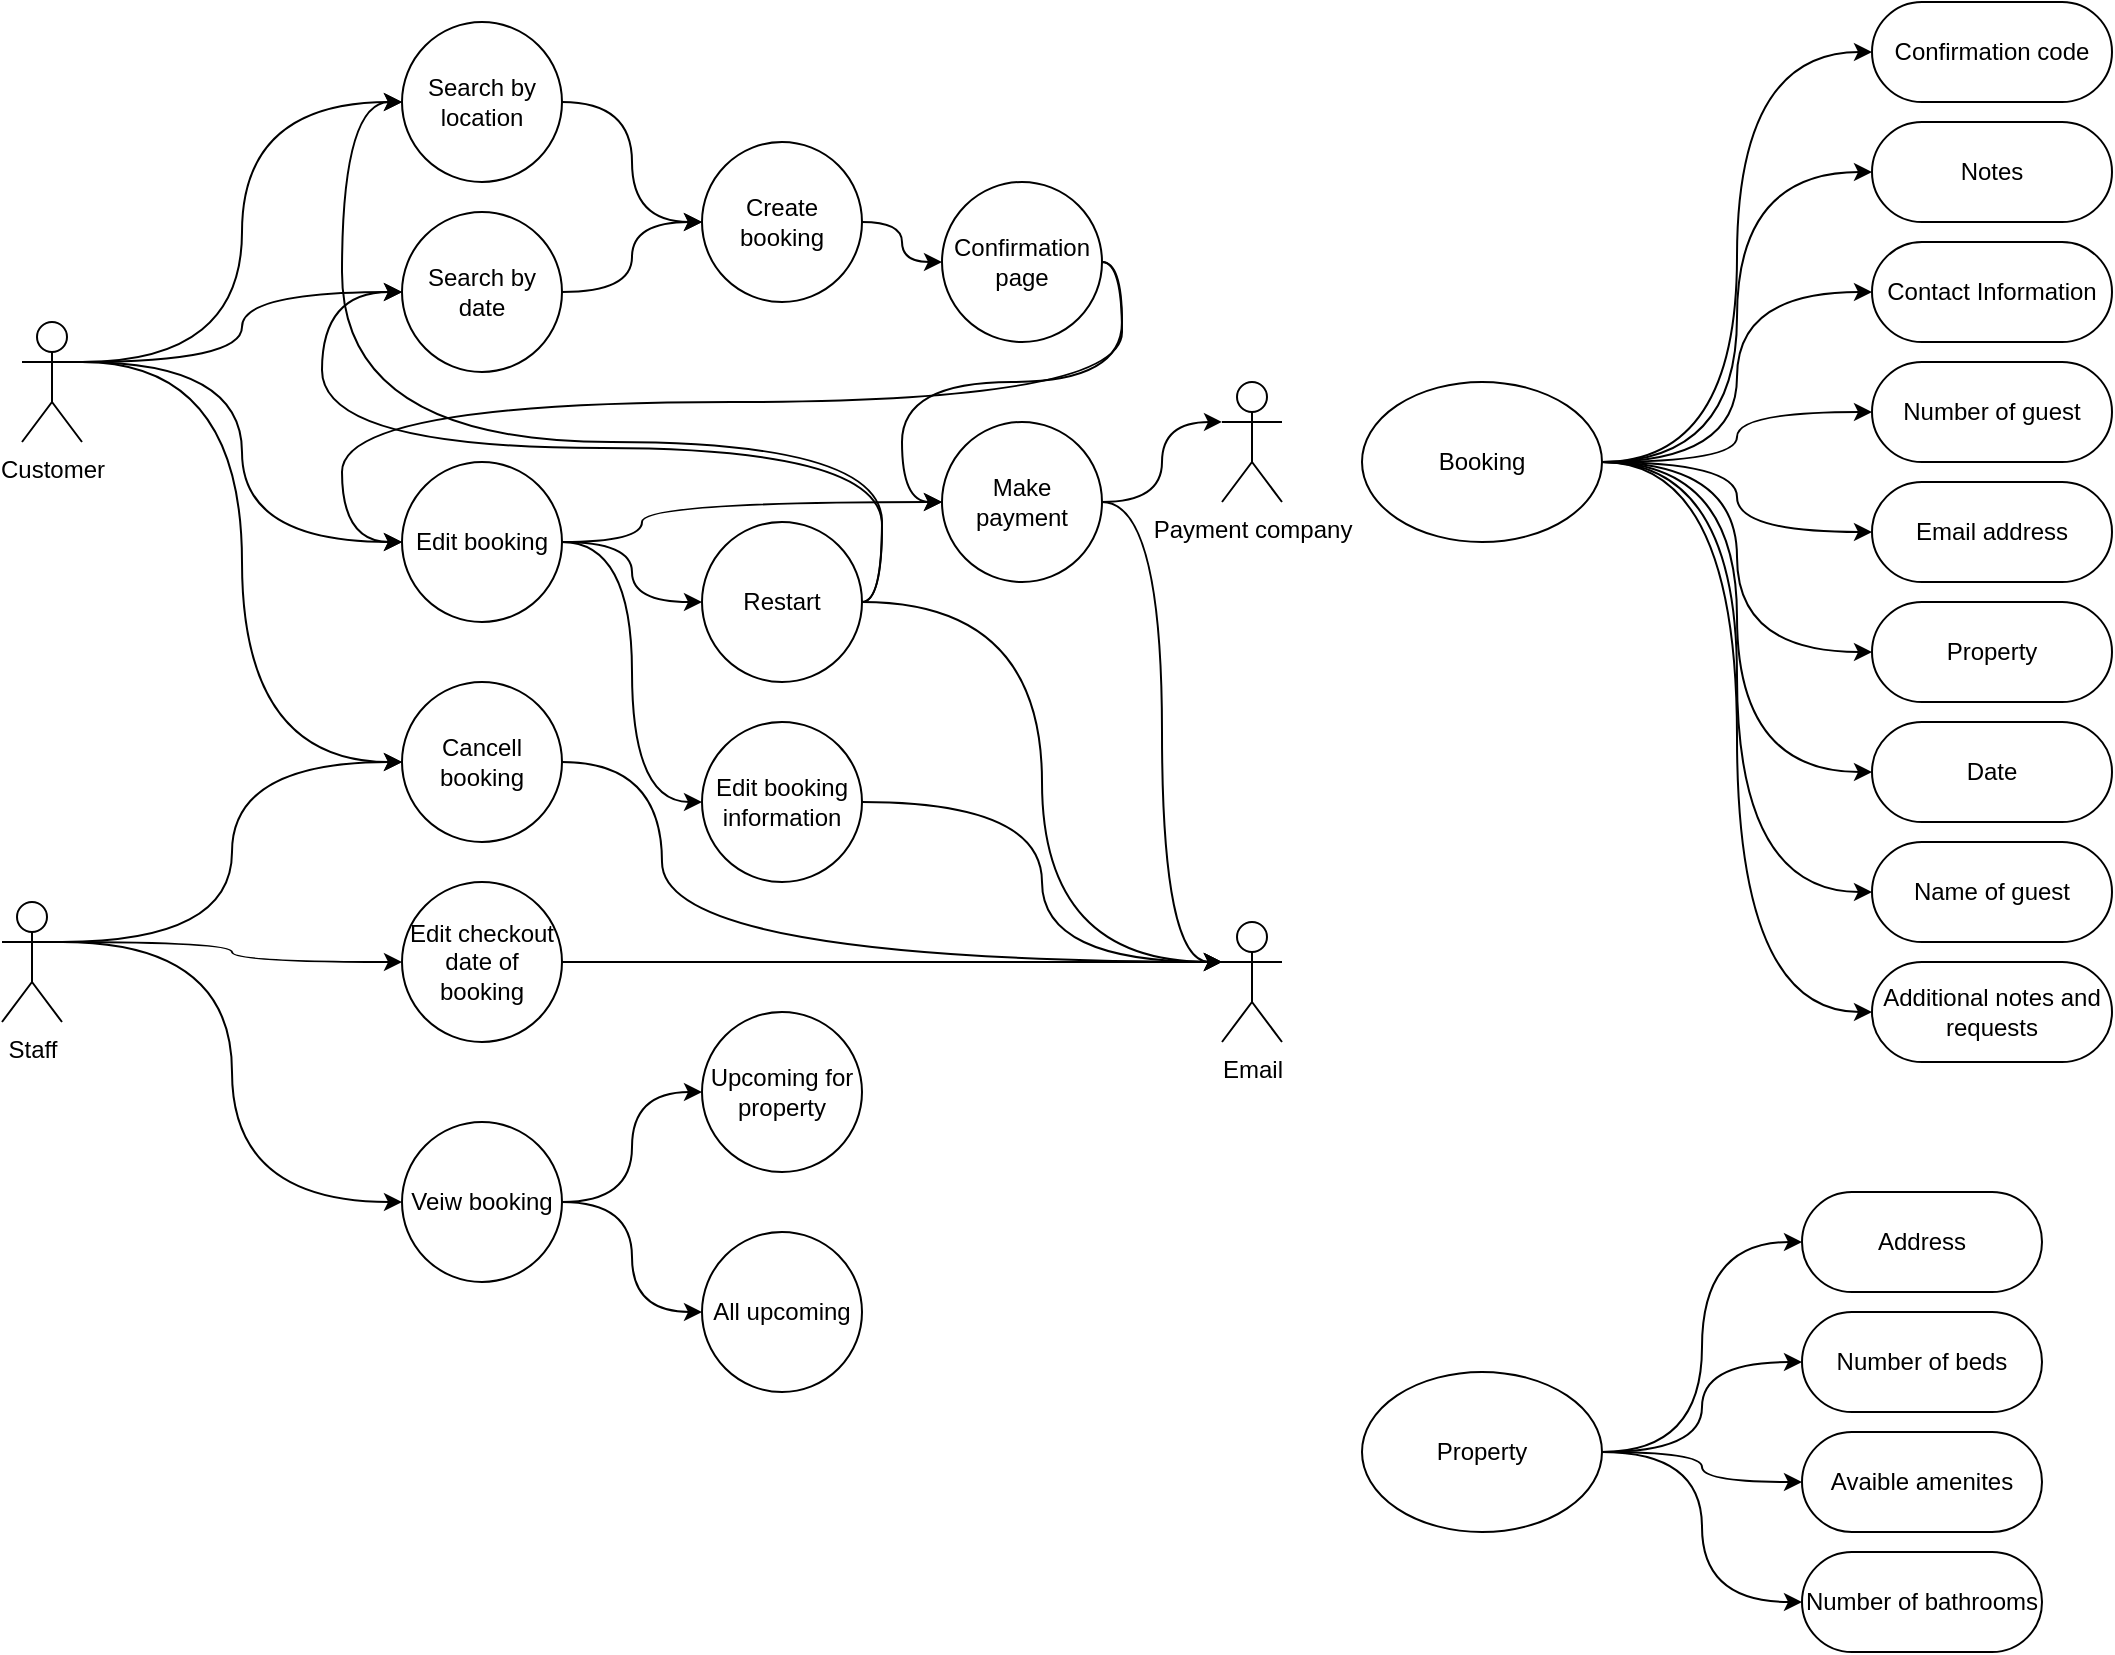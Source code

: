 <mxfile version="20.8.16" type="device"><diagram name="Page-1" id="M-96qItEpiU__BNpDsYF"><mxGraphModel dx="1318" dy="1408" grid="1" gridSize="10" guides="1" tooltips="1" connect="1" arrows="1" fold="1" page="1" pageScale="1" pageWidth="1200" pageHeight="1600" math="0" shadow="0"><root><mxCell id="0"/><mxCell id="1" parent="0"/><mxCell id="mwZ4lV6hPWi4Tp0fcZ_h-1" value="Customer" style="shape=umlActor;verticalLabelPosition=bottom;verticalAlign=top;html=1;outlineConnect=0;" parent="1" vertex="1"><mxGeometry x="100" y="220" width="30" height="60" as="geometry"/></mxCell><mxCell id="mwZ4lV6hPWi4Tp0fcZ_h-2" value="Staff" style="shape=umlActor;verticalLabelPosition=bottom;verticalAlign=top;html=1;outlineConnect=0;" parent="1" vertex="1"><mxGeometry x="90" y="510" width="30" height="60" as="geometry"/></mxCell><mxCell id="mwZ4lV6hPWi4Tp0fcZ_h-3" value="Property" style="ellipse;whiteSpace=wrap;html=1;" parent="1" vertex="1"><mxGeometry x="770" y="745" width="120" height="80" as="geometry"/></mxCell><mxCell id="mwZ4lV6hPWi4Tp0fcZ_h-5" value="Address" style="rounded=1;whiteSpace=wrap;html=1;arcSize=50;" parent="1" vertex="1"><mxGeometry x="990" y="655" width="120" height="50" as="geometry"/></mxCell><mxCell id="mwZ4lV6hPWi4Tp0fcZ_h-6" value="Avaible amenites" style="rounded=1;whiteSpace=wrap;html=1;arcSize=50;" parent="1" vertex="1"><mxGeometry x="990" y="775" width="120" height="50" as="geometry"/></mxCell><mxCell id="mwZ4lV6hPWi4Tp0fcZ_h-7" value="Number of beds" style="rounded=1;whiteSpace=wrap;html=1;arcSize=50;" parent="1" vertex="1"><mxGeometry x="990" y="715" width="120" height="50" as="geometry"/></mxCell><mxCell id="mwZ4lV6hPWi4Tp0fcZ_h-8" value="Number of bathrooms" style="rounded=1;whiteSpace=wrap;html=1;arcSize=50;" parent="1" vertex="1"><mxGeometry x="990" y="835" width="120" height="50" as="geometry"/></mxCell><mxCell id="mwZ4lV6hPWi4Tp0fcZ_h-9" value="Booking" style="ellipse;whiteSpace=wrap;html=1;" parent="1" vertex="1"><mxGeometry x="770" y="250" width="120" height="80" as="geometry"/></mxCell><mxCell id="mwZ4lV6hPWi4Tp0fcZ_h-10" value="Number of guest" style="rounded=1;whiteSpace=wrap;html=1;arcSize=50;" parent="1" vertex="1"><mxGeometry x="1025" y="240" width="120" height="50" as="geometry"/></mxCell><mxCell id="mwZ4lV6hPWi4Tp0fcZ_h-11" value="Name of guest" style="rounded=1;whiteSpace=wrap;html=1;arcSize=50;" parent="1" vertex="1"><mxGeometry x="1025" y="480" width="120" height="50" as="geometry"/></mxCell><mxCell id="mwZ4lV6hPWi4Tp0fcZ_h-12" value="Property" style="rounded=1;whiteSpace=wrap;html=1;arcSize=50;" parent="1" vertex="1"><mxGeometry x="1025" y="360" width="120" height="50" as="geometry"/></mxCell><mxCell id="mwZ4lV6hPWi4Tp0fcZ_h-13" value="Contact Information" style="rounded=1;whiteSpace=wrap;html=1;arcSize=50;" parent="1" vertex="1"><mxGeometry x="1025" y="180" width="120" height="50" as="geometry"/></mxCell><mxCell id="mwZ4lV6hPWi4Tp0fcZ_h-14" value="Date" style="rounded=1;whiteSpace=wrap;html=1;arcSize=50;" parent="1" vertex="1"><mxGeometry x="1025" y="420" width="120" height="50" as="geometry"/></mxCell><mxCell id="mwZ4lV6hPWi4Tp0fcZ_h-15" value="Email address" style="rounded=1;whiteSpace=wrap;html=1;arcSize=50;" parent="1" vertex="1"><mxGeometry x="1025" y="300" width="120" height="50" as="geometry"/></mxCell><mxCell id="mwZ4lV6hPWi4Tp0fcZ_h-16" value="" style="endArrow=classic;html=1;rounded=0;exitX=1;exitY=0.5;exitDx=0;exitDy=0;entryX=0;entryY=0.5;entryDx=0;entryDy=0;edgeStyle=orthogonalEdgeStyle;elbow=vertical;curved=1;" parent="1" source="mwZ4lV6hPWi4Tp0fcZ_h-9" target="mwZ4lV6hPWi4Tp0fcZ_h-13" edge="1"><mxGeometry width="50" height="50" relative="1" as="geometry"><mxPoint x="915" y="120" as="sourcePoint"/><mxPoint x="965" y="70" as="targetPoint"/></mxGeometry></mxCell><mxCell id="mwZ4lV6hPWi4Tp0fcZ_h-17" value="" style="endArrow=classic;html=1;rounded=0;entryX=0;entryY=0.5;entryDx=0;entryDy=0;exitX=1;exitY=0.5;exitDx=0;exitDy=0;edgeStyle=orthogonalEdgeStyle;elbow=vertical;curved=1;" parent="1" source="mwZ4lV6hPWi4Tp0fcZ_h-9" target="mwZ4lV6hPWi4Tp0fcZ_h-11" edge="1"><mxGeometry width="50" height="50" relative="1" as="geometry"><mxPoint x="915" y="120" as="sourcePoint"/><mxPoint x="965" y="70" as="targetPoint"/></mxGeometry></mxCell><mxCell id="mwZ4lV6hPWi4Tp0fcZ_h-18" value="" style="endArrow=classic;html=1;rounded=0;exitX=1;exitY=0.5;exitDx=0;exitDy=0;entryX=0;entryY=0.5;entryDx=0;entryDy=0;edgeStyle=orthogonalEdgeStyle;elbow=vertical;curved=1;" parent="1" source="mwZ4lV6hPWi4Tp0fcZ_h-9" target="mwZ4lV6hPWi4Tp0fcZ_h-14" edge="1"><mxGeometry width="50" height="50" relative="1" as="geometry"><mxPoint x="915" y="120" as="sourcePoint"/><mxPoint x="965" y="70" as="targetPoint"/></mxGeometry></mxCell><mxCell id="mwZ4lV6hPWi4Tp0fcZ_h-19" value="" style="endArrow=classic;html=1;rounded=0;entryX=0;entryY=0.5;entryDx=0;entryDy=0;exitX=1;exitY=0.5;exitDx=0;exitDy=0;edgeStyle=orthogonalEdgeStyle;elbow=vertical;curved=1;" parent="1" source="mwZ4lV6hPWi4Tp0fcZ_h-9" target="mwZ4lV6hPWi4Tp0fcZ_h-12" edge="1"><mxGeometry width="50" height="50" relative="1" as="geometry"><mxPoint x="915" y="120" as="sourcePoint"/><mxPoint x="965" y="70" as="targetPoint"/></mxGeometry></mxCell><mxCell id="mwZ4lV6hPWi4Tp0fcZ_h-20" value="" style="endArrow=classic;html=1;rounded=0;exitX=1;exitY=0.5;exitDx=0;exitDy=0;entryX=0;entryY=0.5;entryDx=0;entryDy=0;edgeStyle=orthogonalEdgeStyle;elbow=vertical;curved=1;" parent="1" source="mwZ4lV6hPWi4Tp0fcZ_h-9" target="mwZ4lV6hPWi4Tp0fcZ_h-10" edge="1"><mxGeometry width="50" height="50" relative="1" as="geometry"><mxPoint x="915" y="120" as="sourcePoint"/><mxPoint x="965" y="70" as="targetPoint"/></mxGeometry></mxCell><mxCell id="mwZ4lV6hPWi4Tp0fcZ_h-21" value="" style="endArrow=classic;html=1;rounded=0;exitX=1;exitY=0.5;exitDx=0;exitDy=0;entryX=0;entryY=0.5;entryDx=0;entryDy=0;edgeStyle=orthogonalEdgeStyle;elbow=vertical;curved=1;" parent="1" source="mwZ4lV6hPWi4Tp0fcZ_h-9" target="mwZ4lV6hPWi4Tp0fcZ_h-15" edge="1"><mxGeometry width="50" height="50" relative="1" as="geometry"><mxPoint x="915" y="120" as="sourcePoint"/><mxPoint x="965" y="70" as="targetPoint"/></mxGeometry></mxCell><mxCell id="mwZ4lV6hPWi4Tp0fcZ_h-22" value="" style="endArrow=classic;html=1;rounded=0;exitX=1;exitY=0.5;exitDx=0;exitDy=0;entryX=0;entryY=0.5;entryDx=0;entryDy=0;edgeStyle=orthogonalEdgeStyle;elbow=vertical;curved=1;" parent="1" source="mwZ4lV6hPWi4Tp0fcZ_h-3" target="mwZ4lV6hPWi4Tp0fcZ_h-7" edge="1"><mxGeometry width="50" height="50" relative="1" as="geometry"><mxPoint x="495" y="945" as="sourcePoint"/><mxPoint x="695" y="780" as="targetPoint"/></mxGeometry></mxCell><mxCell id="mwZ4lV6hPWi4Tp0fcZ_h-23" value="" style="endArrow=classic;html=1;rounded=0;exitX=1;exitY=0.5;exitDx=0;exitDy=0;entryX=0;entryY=0.5;entryDx=0;entryDy=0;edgeStyle=orthogonalEdgeStyle;elbow=vertical;curved=1;" parent="1" source="mwZ4lV6hPWi4Tp0fcZ_h-3" target="mwZ4lV6hPWi4Tp0fcZ_h-8" edge="1"><mxGeometry width="50" height="50" relative="1" as="geometry"><mxPoint x="490" y="1060" as="sourcePoint"/><mxPoint x="690" y="895" as="targetPoint"/></mxGeometry></mxCell><mxCell id="mwZ4lV6hPWi4Tp0fcZ_h-24" value="" style="endArrow=classic;html=1;rounded=0;exitX=1;exitY=0.5;exitDx=0;exitDy=0;entryX=0;entryY=0.5;entryDx=0;entryDy=0;edgeStyle=orthogonalEdgeStyle;elbow=vertical;curved=1;" parent="1" source="mwZ4lV6hPWi4Tp0fcZ_h-3" target="mwZ4lV6hPWi4Tp0fcZ_h-6" edge="1"><mxGeometry width="50" height="50" relative="1" as="geometry"><mxPoint x="490" y="1060" as="sourcePoint"/><mxPoint x="690" y="895" as="targetPoint"/></mxGeometry></mxCell><mxCell id="mwZ4lV6hPWi4Tp0fcZ_h-25" value="" style="endArrow=classic;html=1;rounded=0;exitX=1;exitY=0.5;exitDx=0;exitDy=0;entryX=0;entryY=0.5;entryDx=0;entryDy=0;edgeStyle=orthogonalEdgeStyle;elbow=vertical;curved=1;" parent="1" source="mwZ4lV6hPWi4Tp0fcZ_h-3" target="mwZ4lV6hPWi4Tp0fcZ_h-5" edge="1"><mxGeometry width="50" height="50" relative="1" as="geometry"><mxPoint x="490" y="1060" as="sourcePoint"/><mxPoint x="690" y="895" as="targetPoint"/></mxGeometry></mxCell><mxCell id="mwZ4lV6hPWi4Tp0fcZ_h-26" value="Confirmation code" style="rounded=1;whiteSpace=wrap;html=1;arcSize=50;" parent="1" vertex="1"><mxGeometry x="1025" y="60" width="120" height="50" as="geometry"/></mxCell><mxCell id="mwZ4lV6hPWi4Tp0fcZ_h-27" value="Notes" style="rounded=1;whiteSpace=wrap;html=1;arcSize=50;" parent="1" vertex="1"><mxGeometry x="1025" y="120" width="120" height="50" as="geometry"/></mxCell><mxCell id="mwZ4lV6hPWi4Tp0fcZ_h-28" value="" style="endArrow=classic;html=1;rounded=0;exitX=1;exitY=0.5;exitDx=0;exitDy=0;entryX=0;entryY=0.5;entryDx=0;entryDy=0;edgeStyle=orthogonalEdgeStyle;curved=1;" parent="1" source="mwZ4lV6hPWi4Tp0fcZ_h-9" target="mwZ4lV6hPWi4Tp0fcZ_h-27" edge="1"><mxGeometry width="50" height="50" relative="1" as="geometry"><mxPoint x="715" y="275" as="sourcePoint"/><mxPoint x="915" y="110" as="targetPoint"/></mxGeometry></mxCell><mxCell id="mwZ4lV6hPWi4Tp0fcZ_h-29" value="" style="endArrow=classic;html=1;rounded=0;exitX=1;exitY=0.5;exitDx=0;exitDy=0;entryX=0;entryY=0.5;entryDx=0;entryDy=0;edgeStyle=orthogonalEdgeStyle;curved=1;" parent="1" source="mwZ4lV6hPWi4Tp0fcZ_h-9" target="mwZ4lV6hPWi4Tp0fcZ_h-26" edge="1"><mxGeometry width="50" height="50" relative="1" as="geometry"><mxPoint x="715" y="275" as="sourcePoint"/><mxPoint x="915" y="110" as="targetPoint"/></mxGeometry></mxCell><mxCell id="mwZ4lV6hPWi4Tp0fcZ_h-44" style="edgeStyle=orthogonalEdgeStyle;curved=1;rounded=0;orthogonalLoop=1;jettySize=auto;html=1;elbow=vertical;entryX=0;entryY=0.333;entryDx=0;entryDy=0;entryPerimeter=0;exitX=1;exitY=0.5;exitDx=0;exitDy=0;" parent="1" source="mwZ4lV6hPWi4Tp0fcZ_h-45" target="mwZ4lV6hPWi4Tp0fcZ_h-30" edge="1"><mxGeometry relative="1" as="geometry"><mxPoint x="510" y="740.0" as="targetPoint"/><mxPoint x="490" y="780" as="sourcePoint"/></mxGeometry></mxCell><mxCell id="mwZ4lV6hPWi4Tp0fcZ_h-30" value="Payment company" style="shape=umlActor;verticalLabelPosition=bottom;verticalAlign=top;html=1;outlineConnect=0;" parent="1" vertex="1"><mxGeometry x="700" y="250" width="30" height="60" as="geometry"/></mxCell><mxCell id="mwZ4lV6hPWi4Tp0fcZ_h-32" value="Create booking" style="ellipse;whiteSpace=wrap;html=1;aspect=fixed;" parent="1" vertex="1"><mxGeometry x="440" y="130" width="80" height="80" as="geometry"/></mxCell><mxCell id="mwZ4lV6hPWi4Tp0fcZ_h-33" value="Cancell booking" style="ellipse;whiteSpace=wrap;html=1;aspect=fixed;" parent="1" vertex="1"><mxGeometry x="290" y="400" width="80" height="80" as="geometry"/></mxCell><mxCell id="mwZ4lV6hPWi4Tp0fcZ_h-35" value="Edit booking" style="ellipse;whiteSpace=wrap;html=1;aspect=fixed;" parent="1" vertex="1"><mxGeometry x="290" y="290.0" width="80" height="80" as="geometry"/></mxCell><mxCell id="mwZ4lV6hPWi4Tp0fcZ_h-37" value="" style="endArrow=classic;html=1;rounded=0;entryX=0;entryY=0.5;entryDx=0;entryDy=0;edgeStyle=orthogonalEdgeStyle;curved=1;exitX=1;exitY=0.333;exitDx=0;exitDy=0;exitPerimeter=0;" parent="1" source="mwZ4lV6hPWi4Tp0fcZ_h-1" target="mwZ4lV6hPWi4Tp0fcZ_h-35" edge="1"><mxGeometry width="50" height="50" relative="1" as="geometry"><mxPoint x="140" y="280" as="sourcePoint"/><mxPoint x="600" y="360" as="targetPoint"/></mxGeometry></mxCell><mxCell id="mwZ4lV6hPWi4Tp0fcZ_h-38" value="" style="endArrow=classic;html=1;rounded=0;exitX=1;exitY=0.333;exitDx=0;exitDy=0;entryX=0;entryY=0.5;entryDx=0;entryDy=0;edgeStyle=orthogonalEdgeStyle;curved=1;exitPerimeter=0;" parent="1" source="mwZ4lV6hPWi4Tp0fcZ_h-1" target="mwZ4lV6hPWi4Tp0fcZ_h-48" edge="1"><mxGeometry width="50" height="50" relative="1" as="geometry"><mxPoint x="400" y="525" as="sourcePoint"/><mxPoint x="600" y="360" as="targetPoint"/></mxGeometry></mxCell><mxCell id="mwZ4lV6hPWi4Tp0fcZ_h-39" value="" style="endArrow=classic;html=1;rounded=0;exitX=1;exitY=0.333;exitDx=0;exitDy=0;entryX=0;entryY=0.5;entryDx=0;entryDy=0;edgeStyle=orthogonalEdgeStyle;curved=1;exitPerimeter=0;" parent="1" source="mwZ4lV6hPWi4Tp0fcZ_h-2" target="mwZ4lV6hPWi4Tp0fcZ_h-33" edge="1"><mxGeometry width="50" height="50" relative="1" as="geometry"><mxPoint x="400" y="525" as="sourcePoint"/><mxPoint x="600" y="360" as="targetPoint"/></mxGeometry></mxCell><mxCell id="mwZ4lV6hPWi4Tp0fcZ_h-40" value="" style="endArrow=classic;html=1;rounded=0;exitX=1;exitY=0.333;exitDx=0;exitDy=0;edgeStyle=orthogonalEdgeStyle;curved=1;entryX=0;entryY=0.5;entryDx=0;entryDy=0;exitPerimeter=0;" parent="1" source="mwZ4lV6hPWi4Tp0fcZ_h-1" target="mwZ4lV6hPWi4Tp0fcZ_h-33" edge="1"><mxGeometry width="50" height="50" relative="1" as="geometry"><mxPoint x="400" y="525" as="sourcePoint"/><mxPoint x="530" y="450" as="targetPoint"/></mxGeometry></mxCell><mxCell id="mwZ4lV6hPWi4Tp0fcZ_h-46" value="" style="endArrow=classic;html=1;rounded=0;exitX=1;exitY=0.5;exitDx=0;exitDy=0;entryX=0;entryY=0.5;entryDx=0;entryDy=0;edgeStyle=orthogonalEdgeStyle;curved=1;" parent="1" source="mwZ4lV6hPWi4Tp0fcZ_h-35" target="mwZ4lV6hPWi4Tp0fcZ_h-45" edge="1"><mxGeometry width="50" height="50" relative="1" as="geometry"><mxPoint x="400" y="525" as="sourcePoint"/><mxPoint x="600" y="360" as="targetPoint"/><Array as="points"><mxPoint x="410" y="330"/><mxPoint x="410" y="310"/></Array></mxGeometry></mxCell><mxCell id="mwZ4lV6hPWi4Tp0fcZ_h-47" value="Search by date" style="ellipse;whiteSpace=wrap;html=1;aspect=fixed;" parent="1" vertex="1"><mxGeometry x="290" y="165" width="80" height="80" as="geometry"/></mxCell><mxCell id="mwZ4lV6hPWi4Tp0fcZ_h-48" value="Search by location" style="ellipse;whiteSpace=wrap;html=1;aspect=fixed;" parent="1" vertex="1"><mxGeometry x="290" y="70.0" width="80" height="80" as="geometry"/></mxCell><mxCell id="mwZ4lV6hPWi4Tp0fcZ_h-50" value="" style="endArrow=classic;html=1;rounded=0;exitX=1;exitY=0.333;exitDx=0;exitDy=0;entryX=0;entryY=0.5;entryDx=0;entryDy=0;edgeStyle=orthogonalEdgeStyle;curved=1;exitPerimeter=0;" parent="1" source="mwZ4lV6hPWi4Tp0fcZ_h-1" target="mwZ4lV6hPWi4Tp0fcZ_h-47" edge="1"><mxGeometry width="50" height="50" relative="1" as="geometry"><mxPoint x="400" y="515" as="sourcePoint"/><mxPoint x="600" y="350" as="targetPoint"/></mxGeometry></mxCell><mxCell id="mwZ4lV6hPWi4Tp0fcZ_h-51" value="" style="endArrow=classic;html=1;rounded=0;exitX=1;exitY=0.5;exitDx=0;exitDy=0;entryX=0;entryY=0.5;entryDx=0;entryDy=0;edgeStyle=orthogonalEdgeStyle;curved=1;" parent="1" source="mwZ4lV6hPWi4Tp0fcZ_h-32" target="ogcGtNzLiy8M4FomgSfE-1" edge="1"><mxGeometry width="50" height="50" relative="1" as="geometry"><mxPoint x="400" y="515" as="sourcePoint"/><mxPoint x="600" y="350" as="targetPoint"/></mxGeometry></mxCell><mxCell id="mwZ4lV6hPWi4Tp0fcZ_h-53" value="Veiw booking" style="ellipse;whiteSpace=wrap;html=1;aspect=fixed;" parent="1" vertex="1"><mxGeometry x="290" y="620.0" width="80" height="80" as="geometry"/></mxCell><mxCell id="mwZ4lV6hPWi4Tp0fcZ_h-54" value="Email" style="shape=umlActor;verticalLabelPosition=bottom;verticalAlign=top;html=1;outlineConnect=0;" parent="1" vertex="1"><mxGeometry x="700" y="520" width="30" height="60" as="geometry"/></mxCell><mxCell id="mwZ4lV6hPWi4Tp0fcZ_h-55" value="Restart" style="ellipse;whiteSpace=wrap;html=1;aspect=fixed;" parent="1" vertex="1"><mxGeometry x="440" y="320.0" width="80" height="80" as="geometry"/></mxCell><mxCell id="mwZ4lV6hPWi4Tp0fcZ_h-56" value="" style="endArrow=classic;html=1;rounded=0;exitX=1;exitY=0.333;exitDx=0;exitDy=0;entryX=0;entryY=0.5;entryDx=0;entryDy=0;edgeStyle=orthogonalEdgeStyle;curved=1;exitPerimeter=0;" parent="1" source="mwZ4lV6hPWi4Tp0fcZ_h-2" target="mwZ4lV6hPWi4Tp0fcZ_h-53" edge="1"><mxGeometry width="50" height="50" relative="1" as="geometry"><mxPoint x="400" y="515" as="sourcePoint"/><mxPoint x="600" y="350" as="targetPoint"/></mxGeometry></mxCell><mxCell id="mwZ4lV6hPWi4Tp0fcZ_h-58" value="" style="endArrow=classic;html=1;rounded=0;exitX=1;exitY=0.333;exitDx=0;exitDy=0;entryX=0;entryY=0.5;entryDx=0;entryDy=0;edgeStyle=orthogonalEdgeStyle;curved=1;exitPerimeter=0;" parent="1" source="mwZ4lV6hPWi4Tp0fcZ_h-2" target="mwZ4lV6hPWi4Tp0fcZ_h-75" edge="1"><mxGeometry width="50" height="50" relative="1" as="geometry"><mxPoint x="400" y="515" as="sourcePoint"/><mxPoint x="600" y="350" as="targetPoint"/></mxGeometry></mxCell><mxCell id="mwZ4lV6hPWi4Tp0fcZ_h-59" value="" style="endArrow=classic;html=1;rounded=0;exitX=1;exitY=0.5;exitDx=0;exitDy=0;entryX=0;entryY=0.5;entryDx=0;entryDy=0;edgeStyle=orthogonalEdgeStyle;curved=1;" parent="1" source="mwZ4lV6hPWi4Tp0fcZ_h-35" target="mwZ4lV6hPWi4Tp0fcZ_h-55" edge="1"><mxGeometry width="50" height="50" relative="1" as="geometry"><mxPoint x="400" y="515" as="sourcePoint"/><mxPoint x="600" y="350" as="targetPoint"/></mxGeometry></mxCell><mxCell id="mwZ4lV6hPWi4Tp0fcZ_h-60" value="All upcoming" style="ellipse;whiteSpace=wrap;html=1;aspect=fixed;" parent="1" vertex="1"><mxGeometry x="440" y="675.0" width="80" height="80" as="geometry"/></mxCell><mxCell id="mwZ4lV6hPWi4Tp0fcZ_h-61" value="Upcoming for property" style="ellipse;whiteSpace=wrap;html=1;aspect=fixed;" parent="1" vertex="1"><mxGeometry x="440" y="565.0" width="80" height="80" as="geometry"/></mxCell><mxCell id="mwZ4lV6hPWi4Tp0fcZ_h-62" value="" style="endArrow=classic;html=1;rounded=0;exitX=1;exitY=0.5;exitDx=0;exitDy=0;entryX=0;entryY=0.5;entryDx=0;entryDy=0;edgeStyle=orthogonalEdgeStyle;curved=1;" parent="1" source="mwZ4lV6hPWi4Tp0fcZ_h-53" target="mwZ4lV6hPWi4Tp0fcZ_h-60" edge="1"><mxGeometry width="50" height="50" relative="1" as="geometry"><mxPoint x="400" y="505" as="sourcePoint"/><mxPoint x="600" y="340" as="targetPoint"/></mxGeometry></mxCell><mxCell id="mwZ4lV6hPWi4Tp0fcZ_h-63" value="" style="endArrow=classic;html=1;rounded=0;exitX=1;exitY=0.5;exitDx=0;exitDy=0;entryX=0;entryY=0.5;entryDx=0;entryDy=0;edgeStyle=orthogonalEdgeStyle;curved=1;" parent="1" source="mwZ4lV6hPWi4Tp0fcZ_h-53" target="mwZ4lV6hPWi4Tp0fcZ_h-61" edge="1"><mxGeometry width="50" height="50" relative="1" as="geometry"><mxPoint x="400" y="505" as="sourcePoint"/><mxPoint x="600" y="340" as="targetPoint"/></mxGeometry></mxCell><mxCell id="mwZ4lV6hPWi4Tp0fcZ_h-64" value="" style="endArrow=classic;html=1;rounded=0;exitX=1;exitY=0.5;exitDx=0;exitDy=0;entryX=0;entryY=0.5;entryDx=0;entryDy=0;edgeStyle=orthogonalEdgeStyle;curved=1;" parent="1" source="mwZ4lV6hPWi4Tp0fcZ_h-35" target="mwZ4lV6hPWi4Tp0fcZ_h-81" edge="1"><mxGeometry width="50" height="50" relative="1" as="geometry"><mxPoint x="400" y="505" as="sourcePoint"/><mxPoint x="600" y="340" as="targetPoint"/></mxGeometry></mxCell><mxCell id="mwZ4lV6hPWi4Tp0fcZ_h-72" value="" style="endArrow=none;html=1;rounded=0;exitX=1;exitY=0.5;exitDx=0;exitDy=0;entryX=0;entryY=0.333;entryDx=0;entryDy=0;edgeStyle=orthogonalEdgeStyle;curved=1;entryPerimeter=0;" parent="1" source="mwZ4lV6hPWi4Tp0fcZ_h-33" target="mwZ4lV6hPWi4Tp0fcZ_h-54" edge="1"><mxGeometry width="50" height="50" relative="1" as="geometry"><mxPoint x="370.0" y="440" as="sourcePoint"/><mxPoint x="580" y="260" as="targetPoint"/><Array as="points"><mxPoint x="420" y="440"/><mxPoint x="420" y="540"/></Array></mxGeometry></mxCell><mxCell id="mwZ4lV6hPWi4Tp0fcZ_h-45" value="Make payment" style="ellipse;whiteSpace=wrap;html=1;aspect=fixed;" parent="1" vertex="1"><mxGeometry x="560" y="270.0" width="80" height="80" as="geometry"/></mxCell><mxCell id="mwZ4lV6hPWi4Tp0fcZ_h-73" value="" style="endArrow=classic;html=1;rounded=0;exitX=1;exitY=0.5;exitDx=0;exitDy=0;edgeStyle=orthogonalEdgeStyle;curved=1;entryX=0;entryY=0.333;entryDx=0;entryDy=0;entryPerimeter=0;" parent="1" source="mwZ4lV6hPWi4Tp0fcZ_h-45" target="mwZ4lV6hPWi4Tp0fcZ_h-54" edge="1"><mxGeometry width="50" height="50" relative="1" as="geometry"><mxPoint x="400" y="515" as="sourcePoint"/><mxPoint x="630" y="240" as="targetPoint"/></mxGeometry></mxCell><mxCell id="mwZ4lV6hPWi4Tp0fcZ_h-74" value="" style="endArrow=classic;html=1;rounded=0;exitX=1;exitY=0.5;exitDx=0;exitDy=0;entryX=0;entryY=0.333;entryDx=0;entryDy=0;edgeStyle=orthogonalEdgeStyle;curved=1;entryPerimeter=0;" parent="1" source="mwZ4lV6hPWi4Tp0fcZ_h-55" target="mwZ4lV6hPWi4Tp0fcZ_h-54" edge="1"><mxGeometry width="50" height="50" relative="1" as="geometry"><mxPoint x="400" y="515" as="sourcePoint"/><mxPoint x="600" y="350" as="targetPoint"/></mxGeometry></mxCell><mxCell id="mwZ4lV6hPWi4Tp0fcZ_h-75" value="Edit checkout date of booking" style="ellipse;whiteSpace=wrap;html=1;aspect=fixed;" parent="1" vertex="1"><mxGeometry x="290" y="500.0" width="80" height="80" as="geometry"/></mxCell><mxCell id="mwZ4lV6hPWi4Tp0fcZ_h-76" value="" style="endArrow=classic;html=1;rounded=0;exitX=1;exitY=0.5;exitDx=0;exitDy=0;entryX=0;entryY=0.333;entryDx=0;entryDy=0;edgeStyle=orthogonalEdgeStyle;curved=1;entryPerimeter=0;" parent="1" source="mwZ4lV6hPWi4Tp0fcZ_h-75" target="mwZ4lV6hPWi4Tp0fcZ_h-54" edge="1"><mxGeometry width="50" height="50" relative="1" as="geometry"><mxPoint x="400" y="495" as="sourcePoint"/><mxPoint x="600" y="330" as="targetPoint"/></mxGeometry></mxCell><mxCell id="mwZ4lV6hPWi4Tp0fcZ_h-77" value="" style="endArrow=classic;html=1;rounded=0;exitX=1;exitY=0.5;exitDx=0;exitDy=0;entryX=0;entryY=0.5;entryDx=0;entryDy=0;edgeStyle=orthogonalEdgeStyle;curved=1;" parent="1" source="mwZ4lV6hPWi4Tp0fcZ_h-47" target="mwZ4lV6hPWi4Tp0fcZ_h-32" edge="1"><mxGeometry width="50" height="50" relative="1" as="geometry"><mxPoint x="400" y="495" as="sourcePoint"/><mxPoint x="600" y="330" as="targetPoint"/></mxGeometry></mxCell><mxCell id="mwZ4lV6hPWi4Tp0fcZ_h-78" value="" style="endArrow=classic;html=1;rounded=0;exitX=1;exitY=0.5;exitDx=0;exitDy=0;entryX=0;entryY=0.5;entryDx=0;entryDy=0;edgeStyle=orthogonalEdgeStyle;curved=1;" parent="1" source="mwZ4lV6hPWi4Tp0fcZ_h-48" target="mwZ4lV6hPWi4Tp0fcZ_h-32" edge="1"><mxGeometry width="50" height="50" relative="1" as="geometry"><mxPoint x="400" y="495" as="sourcePoint"/><mxPoint x="600" y="330" as="targetPoint"/></mxGeometry></mxCell><mxCell id="mwZ4lV6hPWi4Tp0fcZ_h-79" value="Additional notes and requests" style="rounded=1;whiteSpace=wrap;html=1;arcSize=50;" parent="1" vertex="1"><mxGeometry x="1025" y="540" width="120" height="50" as="geometry"/></mxCell><mxCell id="mwZ4lV6hPWi4Tp0fcZ_h-80" value="" style="endArrow=classic;html=1;rounded=0;exitX=1;exitY=0.5;exitDx=0;exitDy=0;entryX=0;entryY=0.5;entryDx=0;entryDy=0;edgeStyle=orthogonalEdgeStyle;curved=1;" parent="1" source="mwZ4lV6hPWi4Tp0fcZ_h-9" target="mwZ4lV6hPWi4Tp0fcZ_h-79" edge="1"><mxGeometry width="50" height="50" relative="1" as="geometry"><mxPoint x="400" y="495" as="sourcePoint"/><mxPoint x="600" y="330" as="targetPoint"/></mxGeometry></mxCell><mxCell id="mwZ4lV6hPWi4Tp0fcZ_h-81" value="Edit booking information" style="ellipse;whiteSpace=wrap;html=1;aspect=fixed;" parent="1" vertex="1"><mxGeometry x="440" y="420.0" width="80" height="80" as="geometry"/></mxCell><mxCell id="mwZ4lV6hPWi4Tp0fcZ_h-82" value="" style="endArrow=classic;html=1;rounded=0;exitX=1;exitY=0.5;exitDx=0;exitDy=0;entryX=0;entryY=0.333;entryDx=0;entryDy=0;edgeStyle=orthogonalEdgeStyle;curved=1;entryPerimeter=0;" parent="1" source="mwZ4lV6hPWi4Tp0fcZ_h-81" target="mwZ4lV6hPWi4Tp0fcZ_h-54" edge="1"><mxGeometry width="50" height="50" relative="1" as="geometry"><mxPoint x="400" y="485" as="sourcePoint"/><mxPoint x="600" y="320" as="targetPoint"/></mxGeometry></mxCell><mxCell id="aXlRmz6ztaXbLNwIH_ih-1" value="" style="endArrow=classic;html=1;rounded=0;exitX=1;exitY=0.5;exitDx=0;exitDy=0;entryX=0;entryY=0.5;entryDx=0;entryDy=0;edgeStyle=orthogonalEdgeStyle;curved=1;" parent="1" source="mwZ4lV6hPWi4Tp0fcZ_h-55" target="mwZ4lV6hPWi4Tp0fcZ_h-47" edge="1"><mxGeometry width="50" height="50" relative="1" as="geometry"><mxPoint x="430" y="445" as="sourcePoint"/><mxPoint x="630" y="280" as="targetPoint"/><Array as="points"><mxPoint x="530" y="360"/><mxPoint x="530" y="283"/><mxPoint x="250" y="283"/><mxPoint x="250" y="205"/></Array></mxGeometry></mxCell><mxCell id="aXlRmz6ztaXbLNwIH_ih-2" value="" style="endArrow=classic;html=1;rounded=0;exitX=1;exitY=0.5;exitDx=0;exitDy=0;entryX=0;entryY=0.5;entryDx=0;entryDy=0;edgeStyle=orthogonalEdgeStyle;curved=1;" parent="1" source="mwZ4lV6hPWi4Tp0fcZ_h-55" target="mwZ4lV6hPWi4Tp0fcZ_h-48" edge="1"><mxGeometry width="50" height="50" relative="1" as="geometry"><mxPoint x="430" y="445" as="sourcePoint"/><mxPoint x="630" y="280" as="targetPoint"/><Array as="points"><mxPoint x="530" y="360"/><mxPoint x="530" y="280"/><mxPoint x="260" y="280"/><mxPoint x="260" y="110"/></Array></mxGeometry></mxCell><mxCell id="ogcGtNzLiy8M4FomgSfE-1" value="Confirmation page" style="ellipse;whiteSpace=wrap;html=1;aspect=fixed;" vertex="1" parent="1"><mxGeometry x="560" y="150" width="80" height="80" as="geometry"/></mxCell><mxCell id="ogcGtNzLiy8M4FomgSfE-2" value="" style="endArrow=classic;html=1;rounded=0;edgeStyle=orthogonalEdgeStyle;curved=1;exitX=1;exitY=0.5;exitDx=0;exitDy=0;entryX=0;entryY=0.5;entryDx=0;entryDy=0;" edge="1" parent="1" source="ogcGtNzLiy8M4FomgSfE-1" target="mwZ4lV6hPWi4Tp0fcZ_h-35"><mxGeometry width="50" height="50" relative="1" as="geometry"><mxPoint x="510" y="230" as="sourcePoint"/><mxPoint x="580" y="250" as="targetPoint"/><Array as="points"><mxPoint x="650" y="190"/><mxPoint x="650" y="260"/><mxPoint x="260" y="260"/><mxPoint x="260" y="330"/></Array></mxGeometry></mxCell><mxCell id="ogcGtNzLiy8M4FomgSfE-3" value="" style="endArrow=classic;html=1;rounded=0;edgeStyle=orthogonalEdgeStyle;curved=1;exitX=1;exitY=0.5;exitDx=0;exitDy=0;entryX=0;entryY=0.5;entryDx=0;entryDy=0;" edge="1" parent="1" source="ogcGtNzLiy8M4FomgSfE-1" target="mwZ4lV6hPWi4Tp0fcZ_h-45"><mxGeometry width="50" height="50" relative="1" as="geometry"><mxPoint x="650" y="200" as="sourcePoint"/><mxPoint x="300" y="340.0" as="targetPoint"/><Array as="points"><mxPoint x="650" y="190"/><mxPoint x="650" y="250"/><mxPoint x="540" y="250"/><mxPoint x="540" y="310"/></Array></mxGeometry></mxCell></root></mxGraphModel></diagram></mxfile>